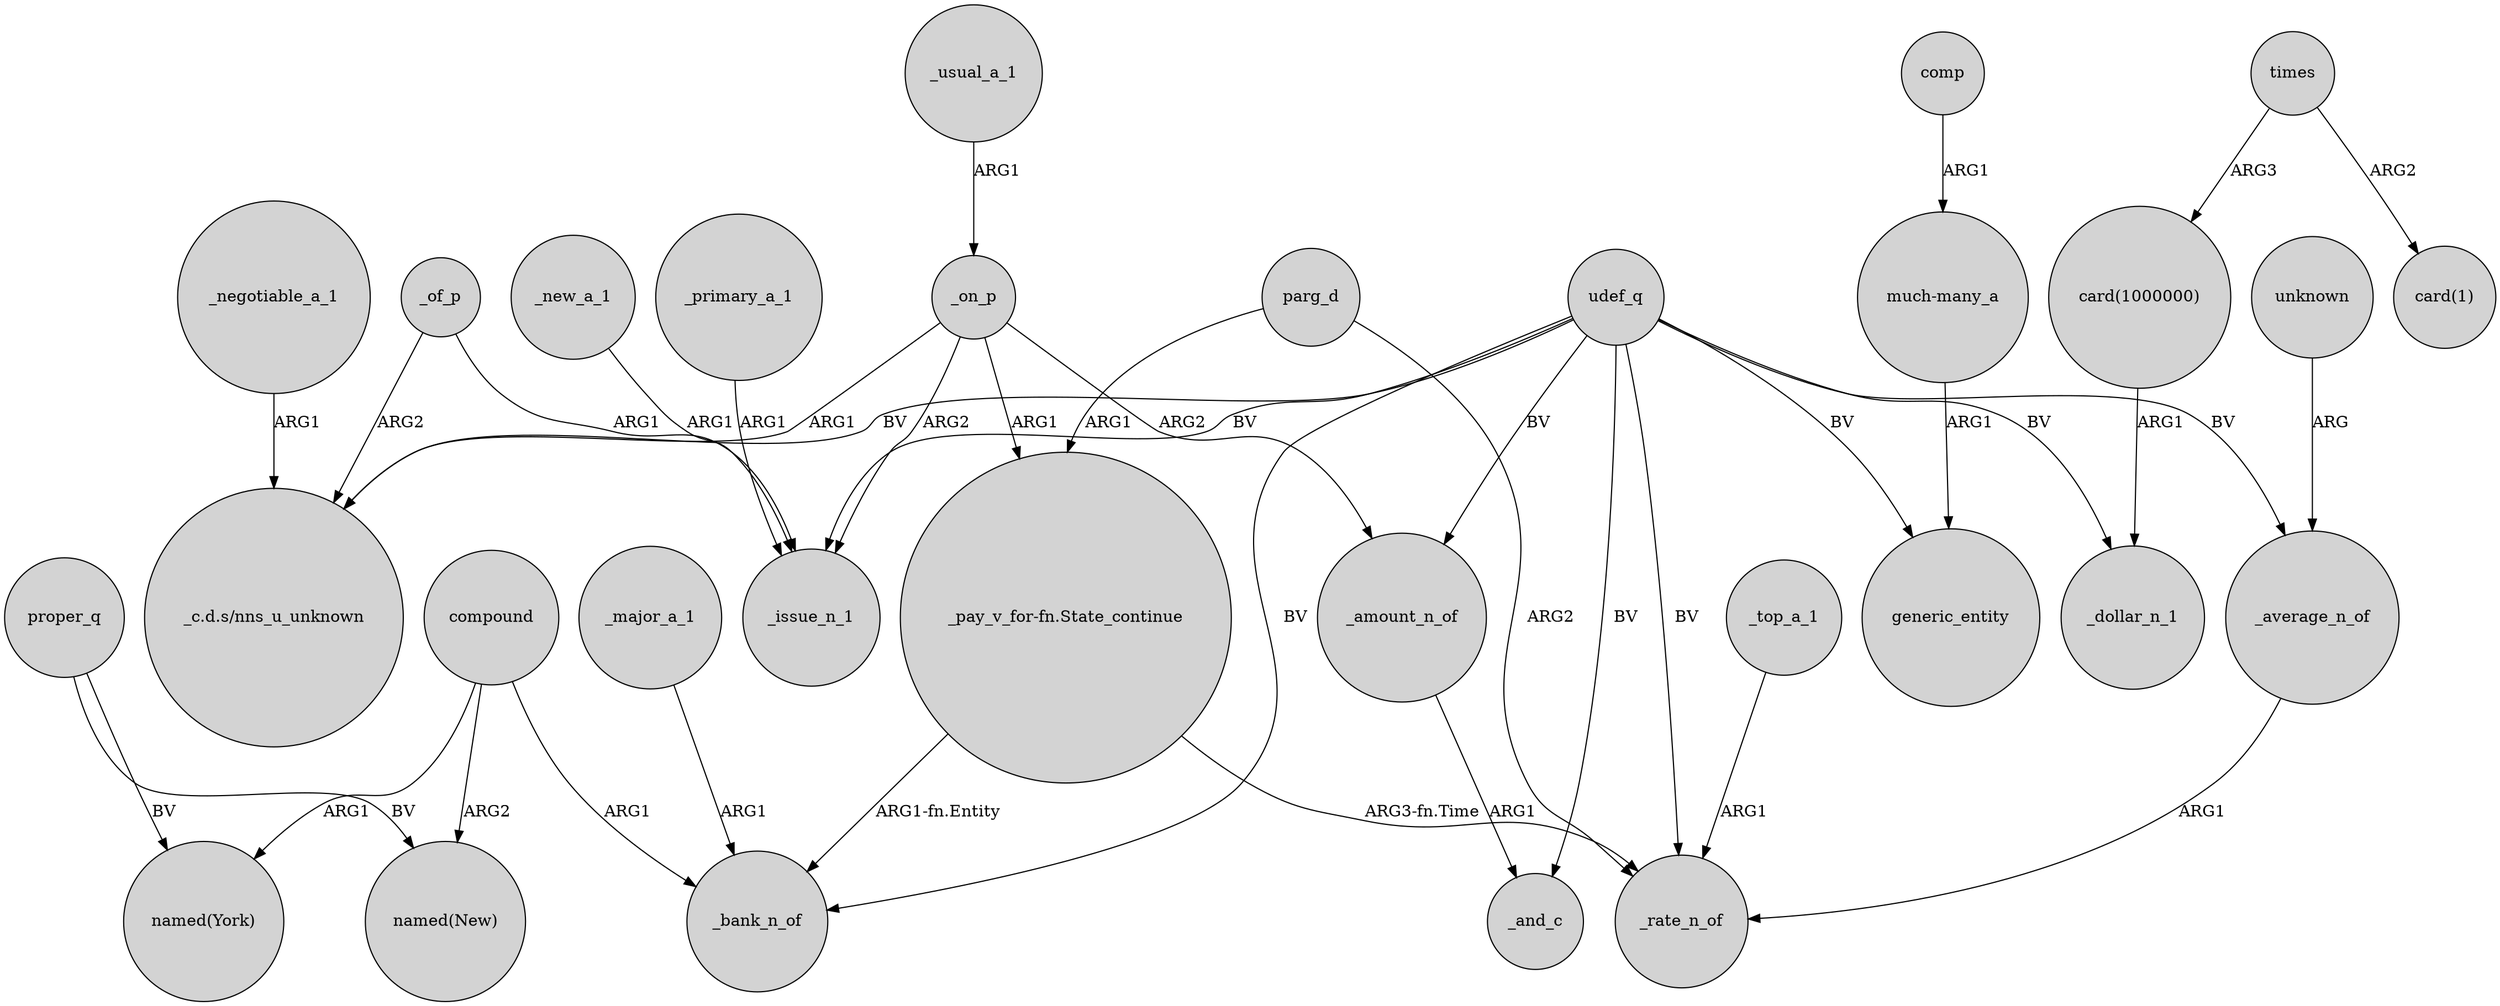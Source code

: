 digraph {
	node [shape=circle style=filled]
	_of_p -> "_c.d.s/nns_u_unknown" [label=ARG2]
	_negotiable_a_1 -> "_c.d.s/nns_u_unknown" [label=ARG1]
	udef_q -> "_c.d.s/nns_u_unknown" [label=BV]
	compound -> "named(New)" [label=ARG2]
	"_pay_v_for-fn.State_continue" -> _bank_n_of [label="ARG1-fn.Entity"]
	compound -> _bank_n_of [label=ARG1]
	_new_a_1 -> _issue_n_1 [label=ARG1]
	proper_q -> "named(New)" [label=BV]
	_amount_n_of -> _and_c [label=ARG1]
	times -> "card(1000000)" [label=ARG3]
	_major_a_1 -> _bank_n_of [label=ARG1]
	times -> "card(1)" [label=ARG2]
	udef_q -> _bank_n_of [label=BV]
	udef_q -> _and_c [label=BV]
	udef_q -> _rate_n_of [label=BV]
	_top_a_1 -> _rate_n_of [label=ARG1]
	udef_q -> generic_entity [label=BV]
	proper_q -> "named(York)" [label=BV]
	comp -> "much-many_a" [label=ARG1]
	_usual_a_1 -> _on_p [label=ARG1]
	_of_p -> _issue_n_1 [label=ARG1]
	"much-many_a" -> generic_entity [label=ARG1]
	_average_n_of -> _rate_n_of [label=ARG1]
	_on_p -> "_pay_v_for-fn.State_continue" [label=ARG1]
	udef_q -> _amount_n_of [label=BV]
	udef_q -> _dollar_n_1 [label=BV]
	_primary_a_1 -> _issue_n_1 [label=ARG1]
	"card(1000000)" -> _dollar_n_1 [label=ARG1]
	_on_p -> _issue_n_1 [label=ARG2]
	"_pay_v_for-fn.State_continue" -> _rate_n_of [label="ARG3-fn.Time"]
	parg_d -> "_pay_v_for-fn.State_continue" [label=ARG1]
	udef_q -> _issue_n_1 [label=BV]
	udef_q -> _average_n_of [label=BV]
	_on_p -> "_c.d.s/nns_u_unknown" [label=ARG1]
	compound -> "named(York)" [label=ARG1]
	parg_d -> _rate_n_of [label=ARG2]
	unknown -> _average_n_of [label=ARG]
	_on_p -> _amount_n_of [label=ARG2]
}
